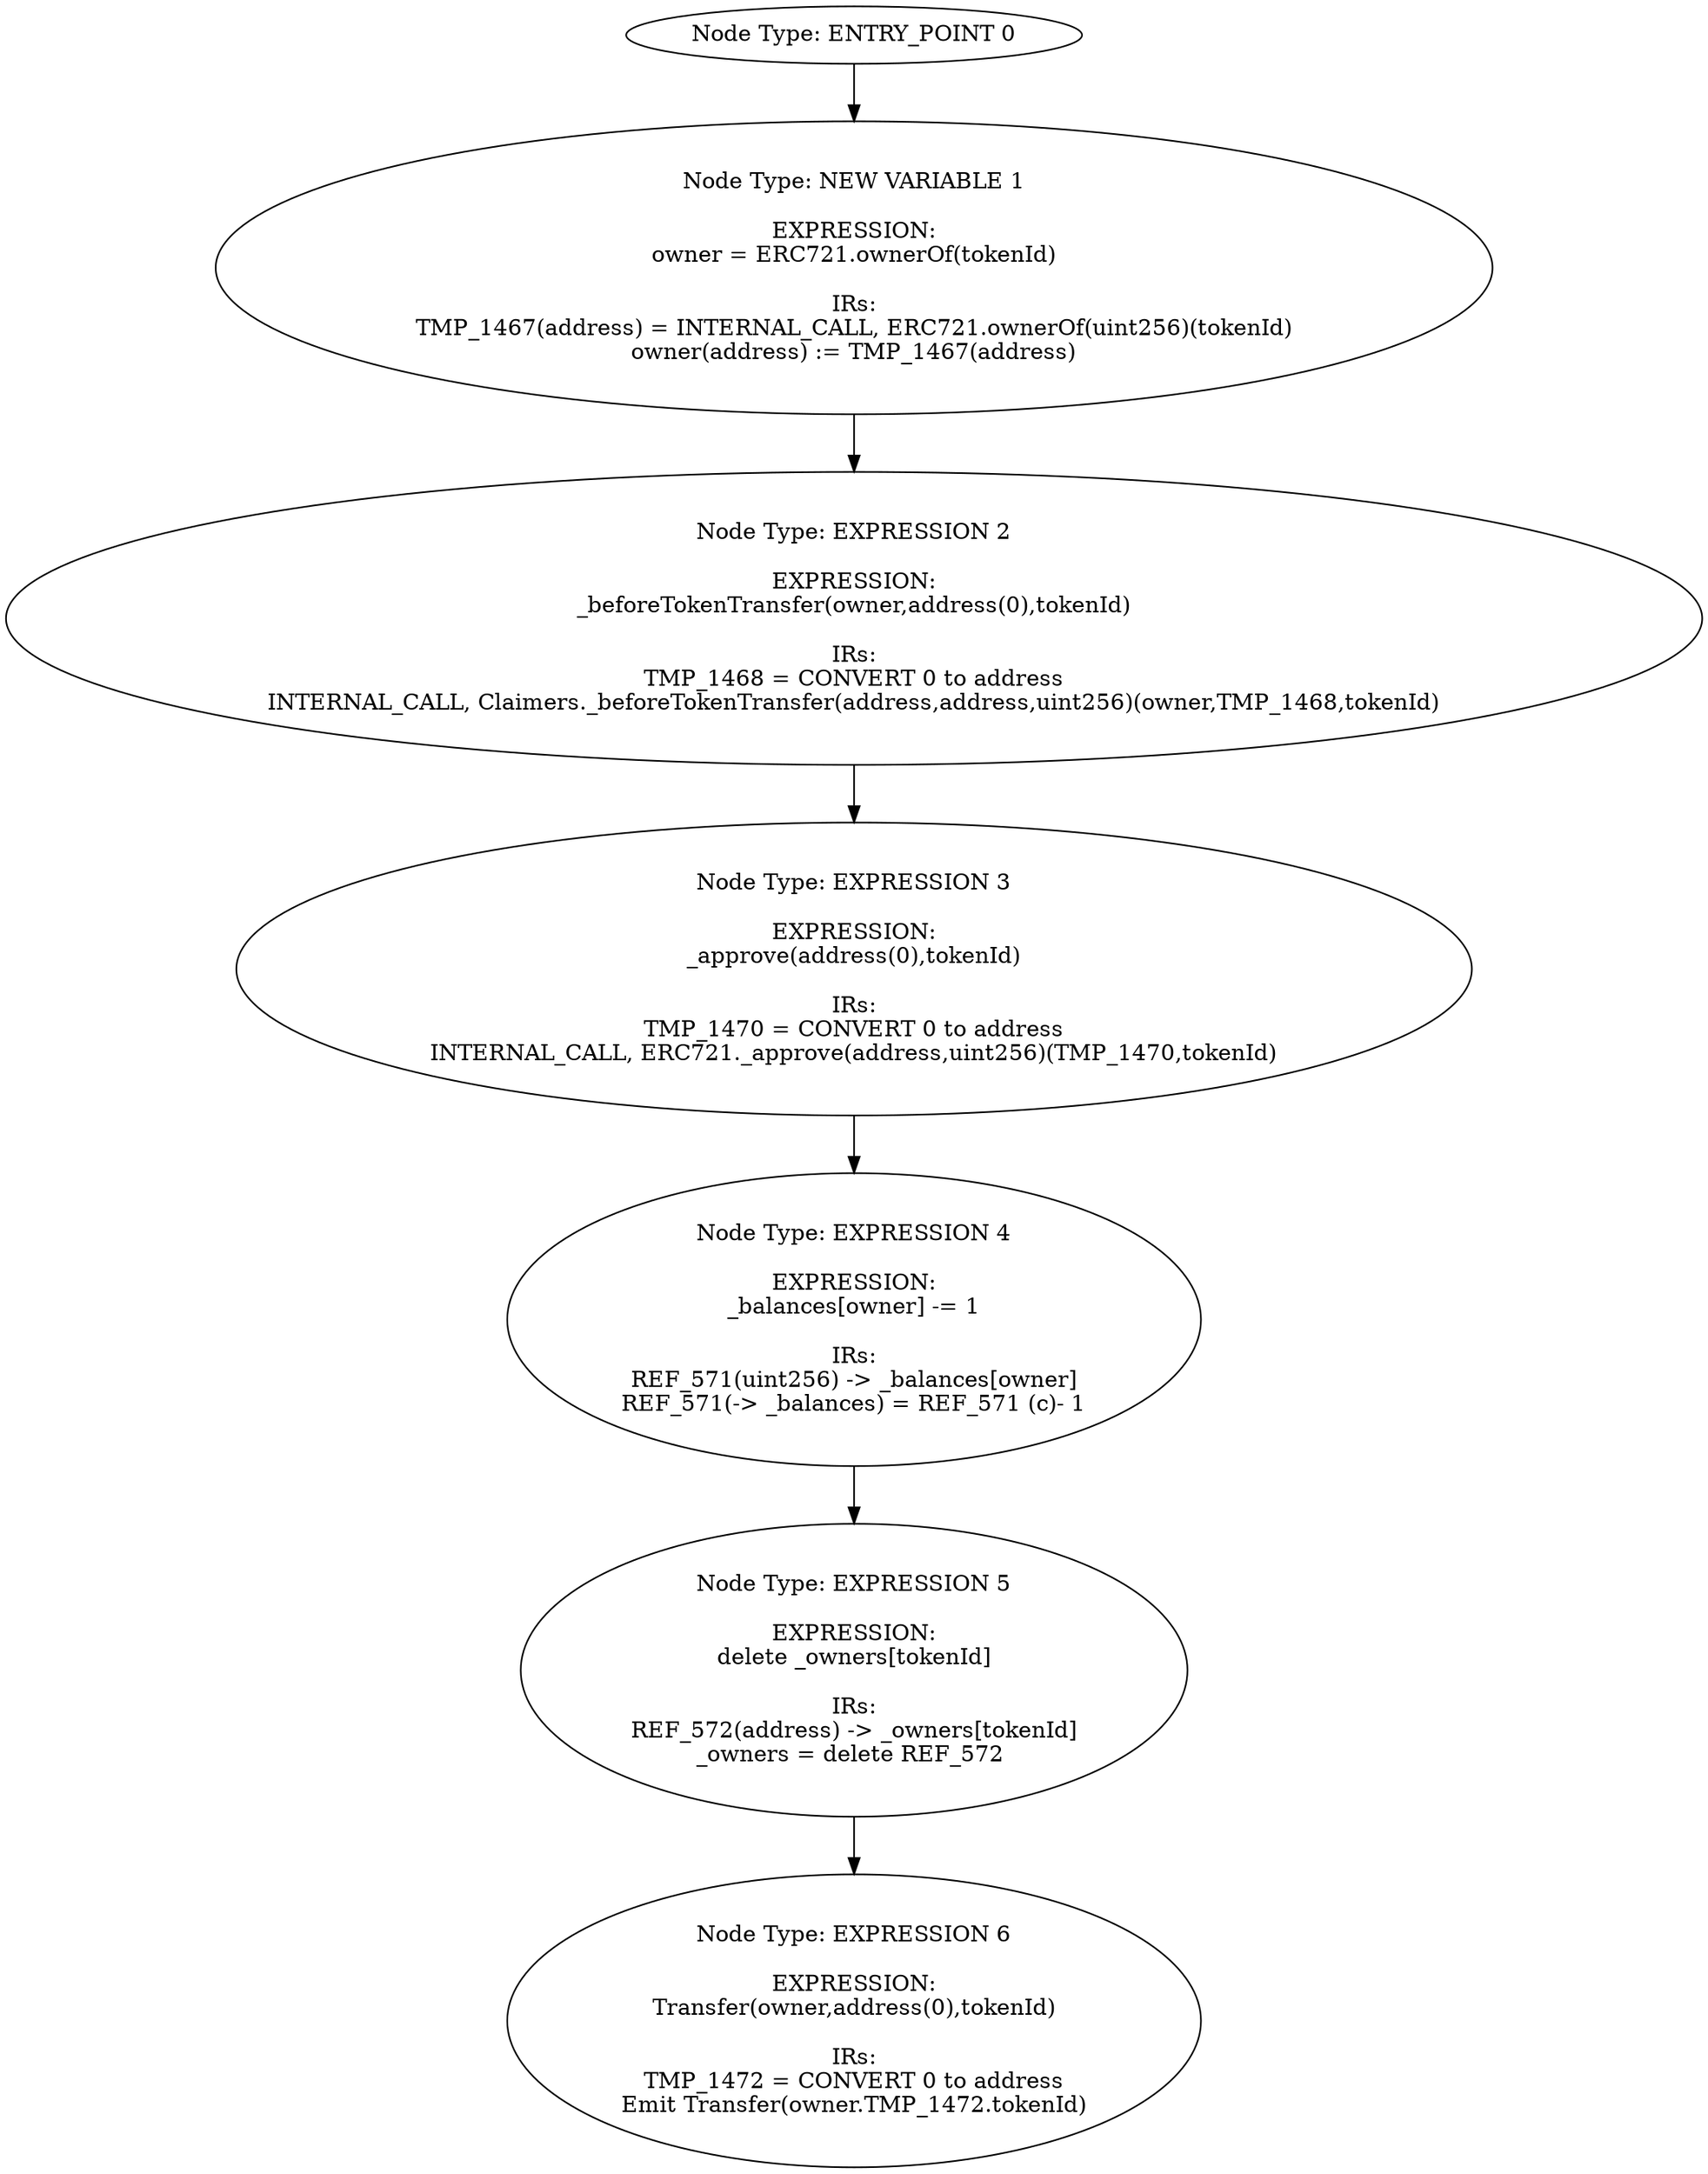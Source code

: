 digraph{
0[label="Node Type: ENTRY_POINT 0
"];
0->1;
1[label="Node Type: NEW VARIABLE 1

EXPRESSION:
owner = ERC721.ownerOf(tokenId)

IRs:
TMP_1467(address) = INTERNAL_CALL, ERC721.ownerOf(uint256)(tokenId)
owner(address) := TMP_1467(address)"];
1->2;
2[label="Node Type: EXPRESSION 2

EXPRESSION:
_beforeTokenTransfer(owner,address(0),tokenId)

IRs:
TMP_1468 = CONVERT 0 to address
INTERNAL_CALL, Claimers._beforeTokenTransfer(address,address,uint256)(owner,TMP_1468,tokenId)"];
2->3;
3[label="Node Type: EXPRESSION 3

EXPRESSION:
_approve(address(0),tokenId)

IRs:
TMP_1470 = CONVERT 0 to address
INTERNAL_CALL, ERC721._approve(address,uint256)(TMP_1470,tokenId)"];
3->4;
4[label="Node Type: EXPRESSION 4

EXPRESSION:
_balances[owner] -= 1

IRs:
REF_571(uint256) -> _balances[owner]
REF_571(-> _balances) = REF_571 (c)- 1"];
4->5;
5[label="Node Type: EXPRESSION 5

EXPRESSION:
delete _owners[tokenId]

IRs:
REF_572(address) -> _owners[tokenId]
_owners = delete REF_572 "];
5->6;
6[label="Node Type: EXPRESSION 6

EXPRESSION:
Transfer(owner,address(0),tokenId)

IRs:
TMP_1472 = CONVERT 0 to address
Emit Transfer(owner.TMP_1472.tokenId)"];
}
